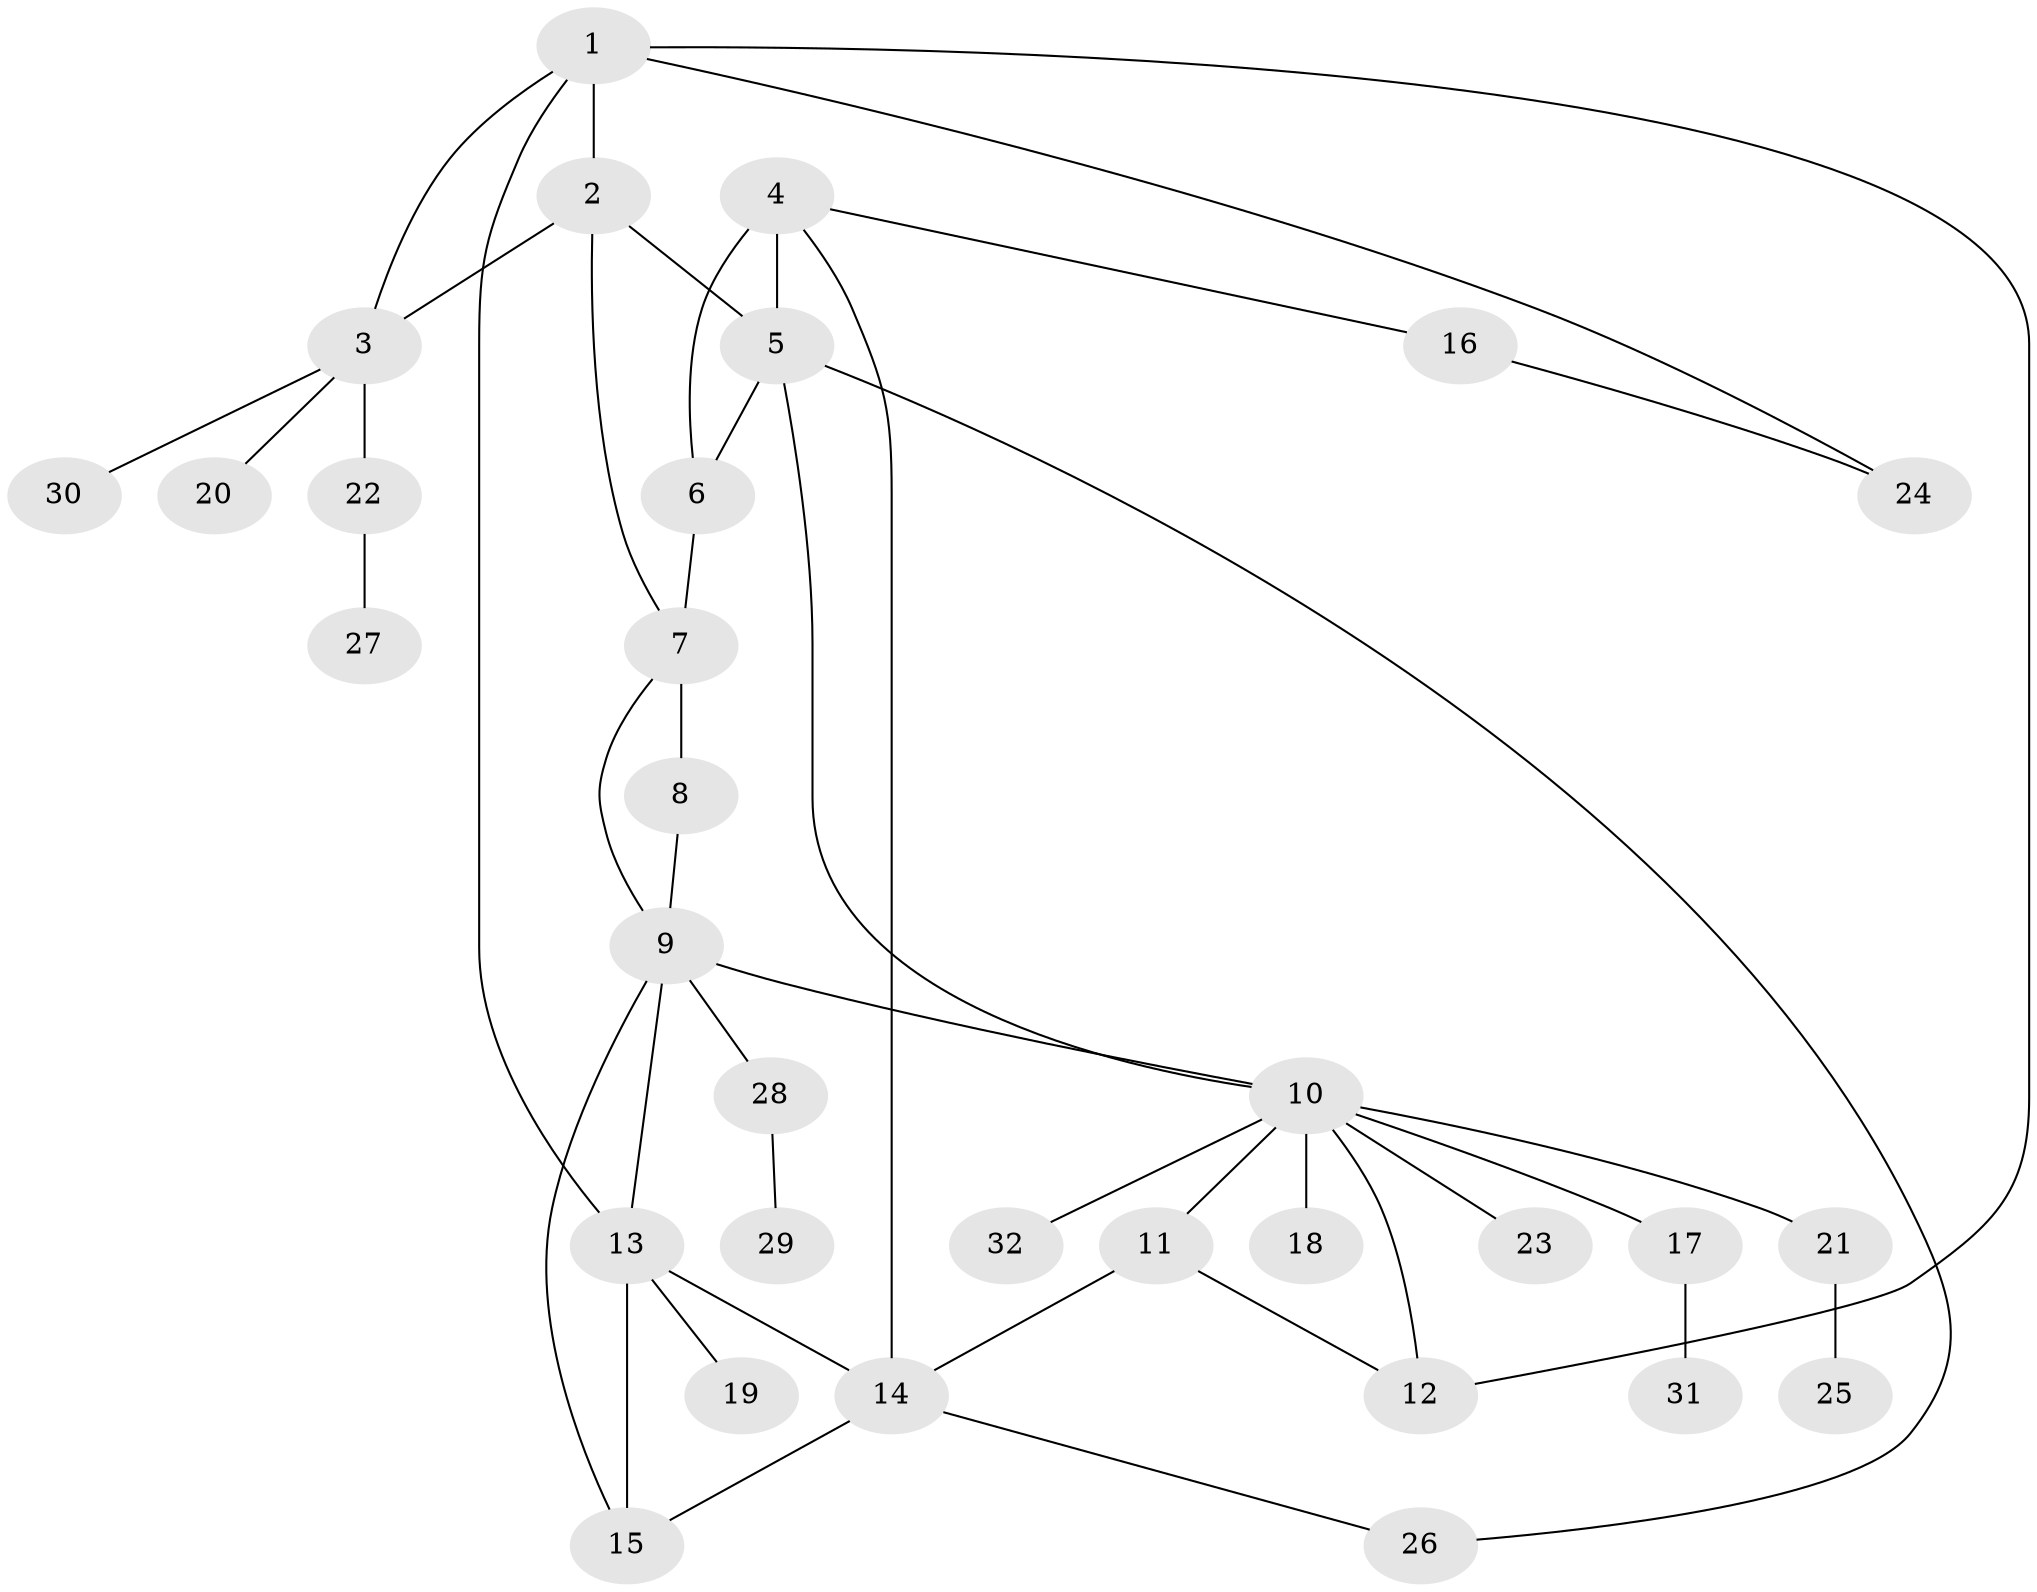 // original degree distribution, {6: 0.03125, 5: 0.046875, 8: 0.015625, 9: 0.015625, 4: 0.03125, 7: 0.046875, 2: 0.1875, 10: 0.015625, 3: 0.0625, 1: 0.546875}
// Generated by graph-tools (version 1.1) at 2025/37/03/09/25 02:37:33]
// undirected, 32 vertices, 45 edges
graph export_dot {
graph [start="1"]
  node [color=gray90,style=filled];
  1;
  2;
  3;
  4;
  5;
  6;
  7;
  8;
  9;
  10;
  11;
  12;
  13;
  14;
  15;
  16;
  17;
  18;
  19;
  20;
  21;
  22;
  23;
  24;
  25;
  26;
  27;
  28;
  29;
  30;
  31;
  32;
  1 -- 2 [weight=1.0];
  1 -- 3 [weight=1.0];
  1 -- 12 [weight=1.0];
  1 -- 13 [weight=1.0];
  1 -- 24 [weight=1.0];
  2 -- 3 [weight=1.0];
  2 -- 5 [weight=1.0];
  2 -- 7 [weight=1.0];
  3 -- 20 [weight=1.0];
  3 -- 22 [weight=3.0];
  3 -- 30 [weight=1.0];
  4 -- 5 [weight=5.0];
  4 -- 6 [weight=1.0];
  4 -- 14 [weight=1.0];
  4 -- 16 [weight=1.0];
  5 -- 6 [weight=1.0];
  5 -- 10 [weight=1.0];
  5 -- 26 [weight=1.0];
  6 -- 7 [weight=1.0];
  7 -- 8 [weight=3.0];
  7 -- 9 [weight=1.0];
  8 -- 9 [weight=1.0];
  9 -- 10 [weight=1.0];
  9 -- 13 [weight=1.0];
  9 -- 15 [weight=1.0];
  9 -- 28 [weight=1.0];
  10 -- 11 [weight=1.0];
  10 -- 12 [weight=1.0];
  10 -- 17 [weight=1.0];
  10 -- 18 [weight=1.0];
  10 -- 21 [weight=1.0];
  10 -- 23 [weight=1.0];
  10 -- 32 [weight=1.0];
  11 -- 12 [weight=1.0];
  11 -- 14 [weight=1.0];
  13 -- 14 [weight=1.0];
  13 -- 15 [weight=2.0];
  13 -- 19 [weight=1.0];
  14 -- 15 [weight=1.0];
  14 -- 26 [weight=1.0];
  16 -- 24 [weight=1.0];
  17 -- 31 [weight=1.0];
  21 -- 25 [weight=4.0];
  22 -- 27 [weight=1.0];
  28 -- 29 [weight=1.0];
}
